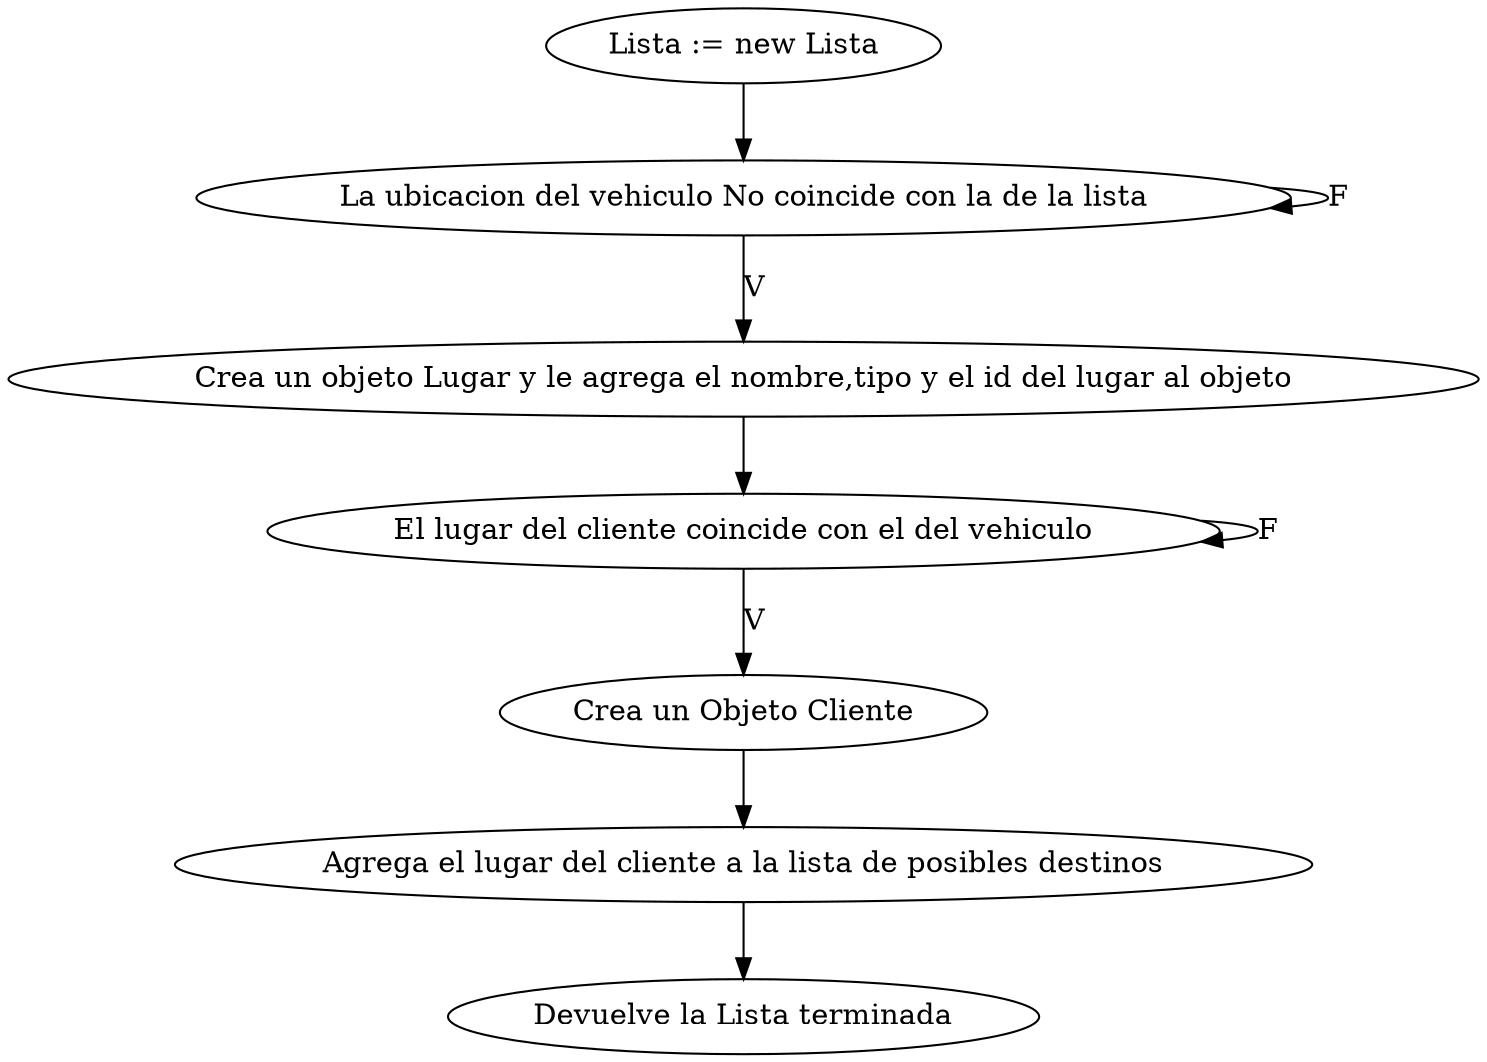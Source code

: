 digraph testing {
  "Lista := new Lista" -> "La ubicacion del vehiculo No coincide con la de la lista";
  "La ubicacion del vehiculo No coincide con la de la lista"  -> "La ubicacion del vehiculo No coincide con la de la lista" [label="F"];
  "La ubicacion del vehiculo No coincide con la de la lista"  -> "Crea un objeto Lugar y le agrega el nombre,tipo y el id del lugar al objeto" [label="V"];
  "Crea un objeto Lugar y le agrega el nombre,tipo y el id del lugar al objeto" -> "El lugar del cliente coincide con el del vehiculo" ;
  "El lugar del cliente coincide con el del vehiculo" -> "Crea un Objeto Cliente" [label="V"];
  "El lugar del cliente coincide con el del vehiculo" -> "El lugar del cliente coincide con el del vehiculo" [label="F"];
  "Crea un Objeto Cliente" -> "Agrega el lugar del cliente a la lista de posibles destinos";
  "Agrega el lugar del cliente a la lista de posibles destinos" -> "Devuelve la Lista terminada";
}